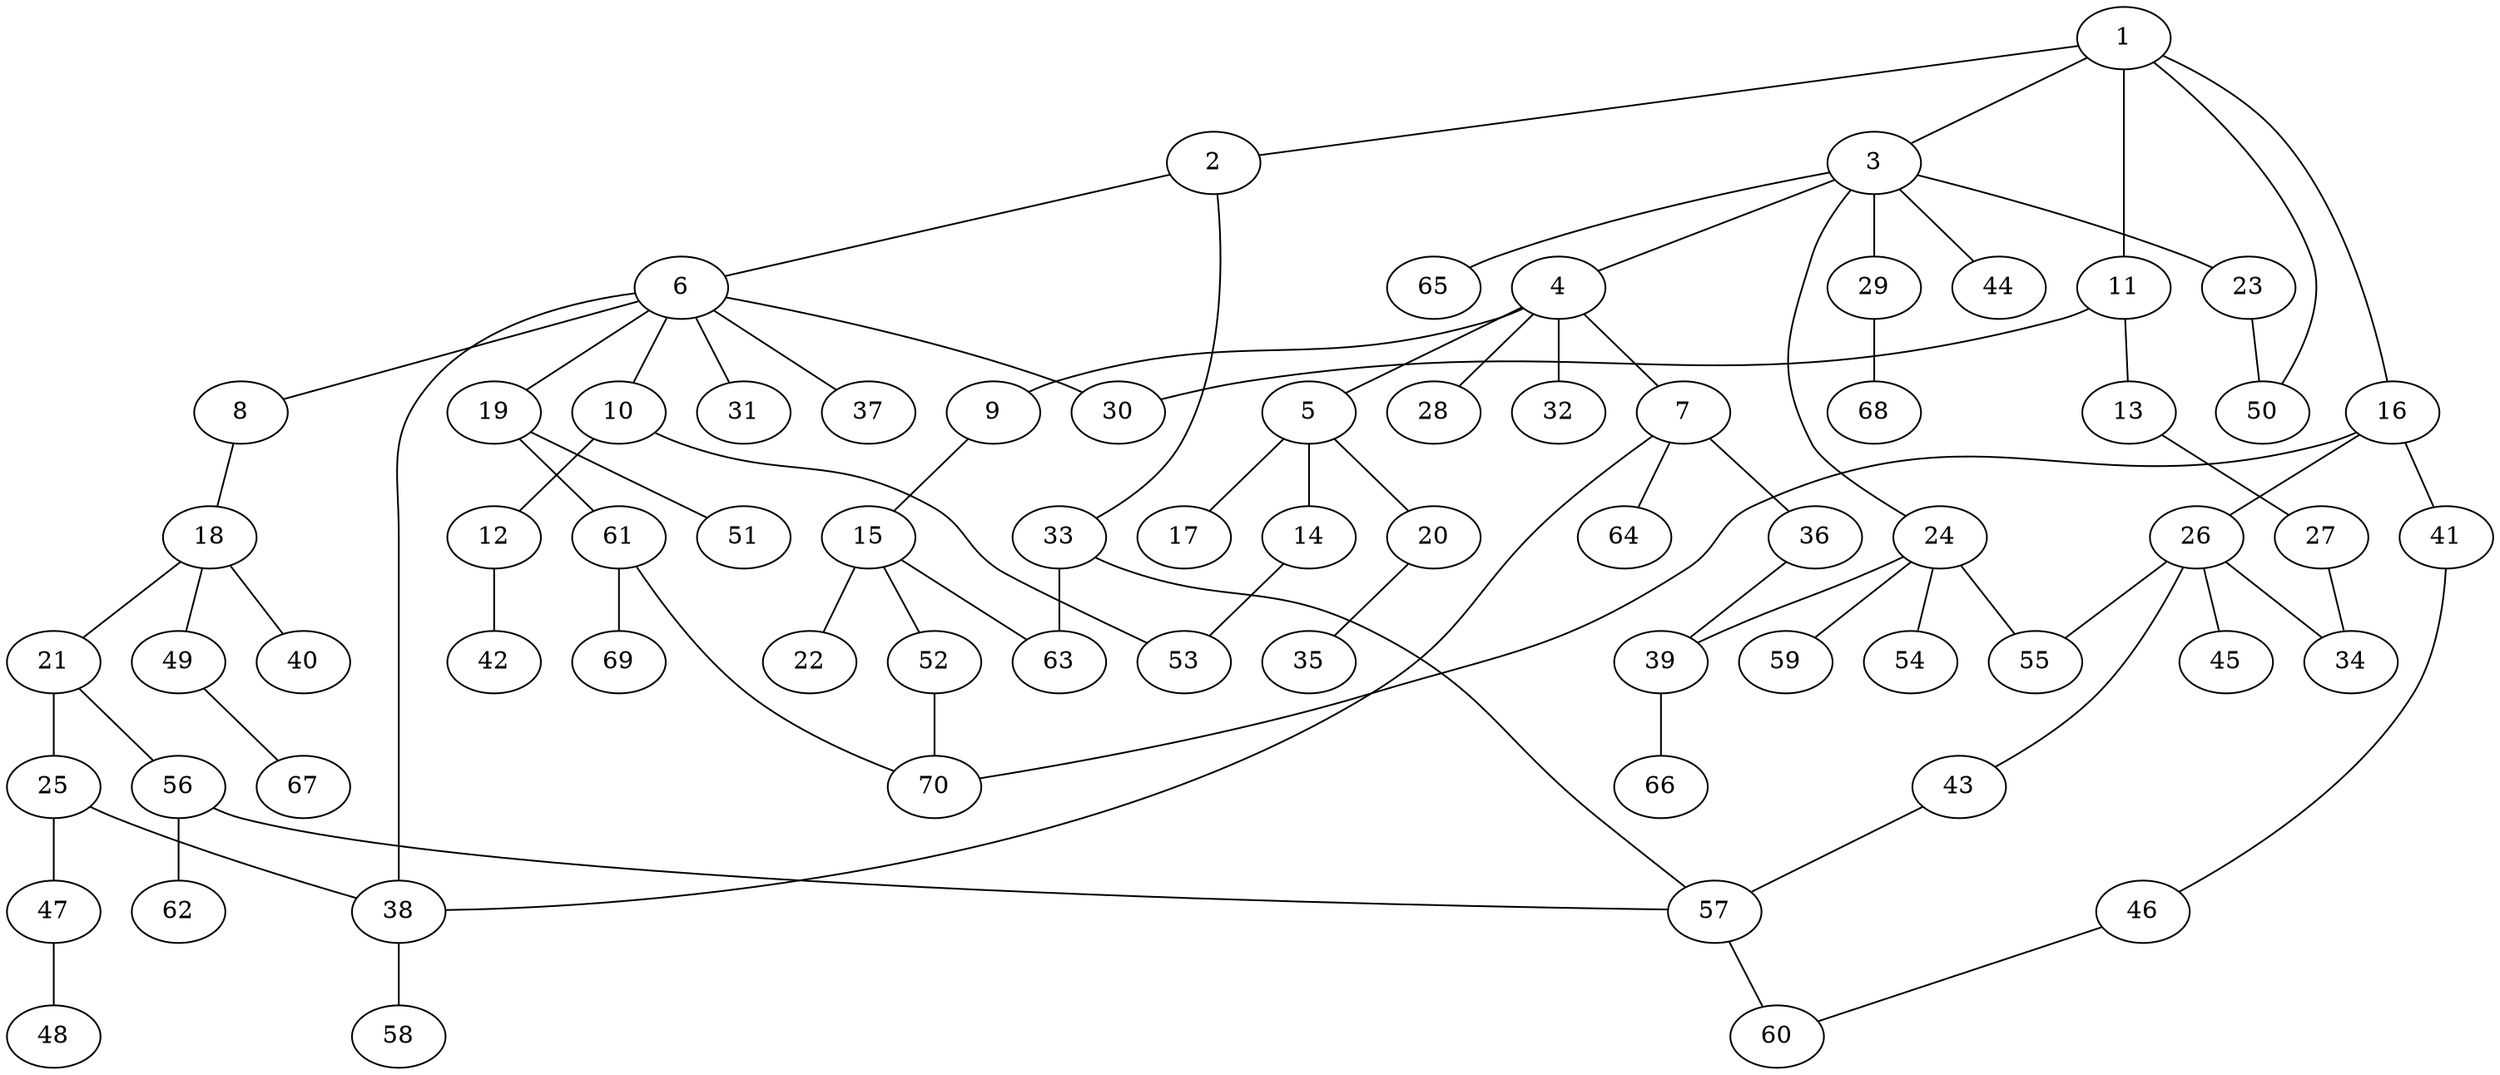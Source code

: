 graph graphname {1--2
1--3
1--11
1--16
1--50
2--6
2--33
3--4
3--23
3--24
3--29
3--44
3--65
4--5
4--7
4--9
4--28
4--32
5--14
5--17
5--20
6--8
6--10
6--19
6--30
6--31
6--37
6--38
7--36
7--38
7--64
8--18
9--15
10--12
10--53
11--13
11--30
12--42
13--27
14--53
15--22
15--52
15--63
16--26
16--41
16--70
18--21
18--40
18--49
19--51
19--61
20--35
21--25
21--56
23--50
24--39
24--54
24--55
24--59
25--38
25--47
26--34
26--43
26--45
26--55
27--34
29--68
33--57
33--63
36--39
38--58
39--66
41--46
43--57
46--60
47--48
49--67
52--70
56--57
56--62
57--60
61--69
61--70
}